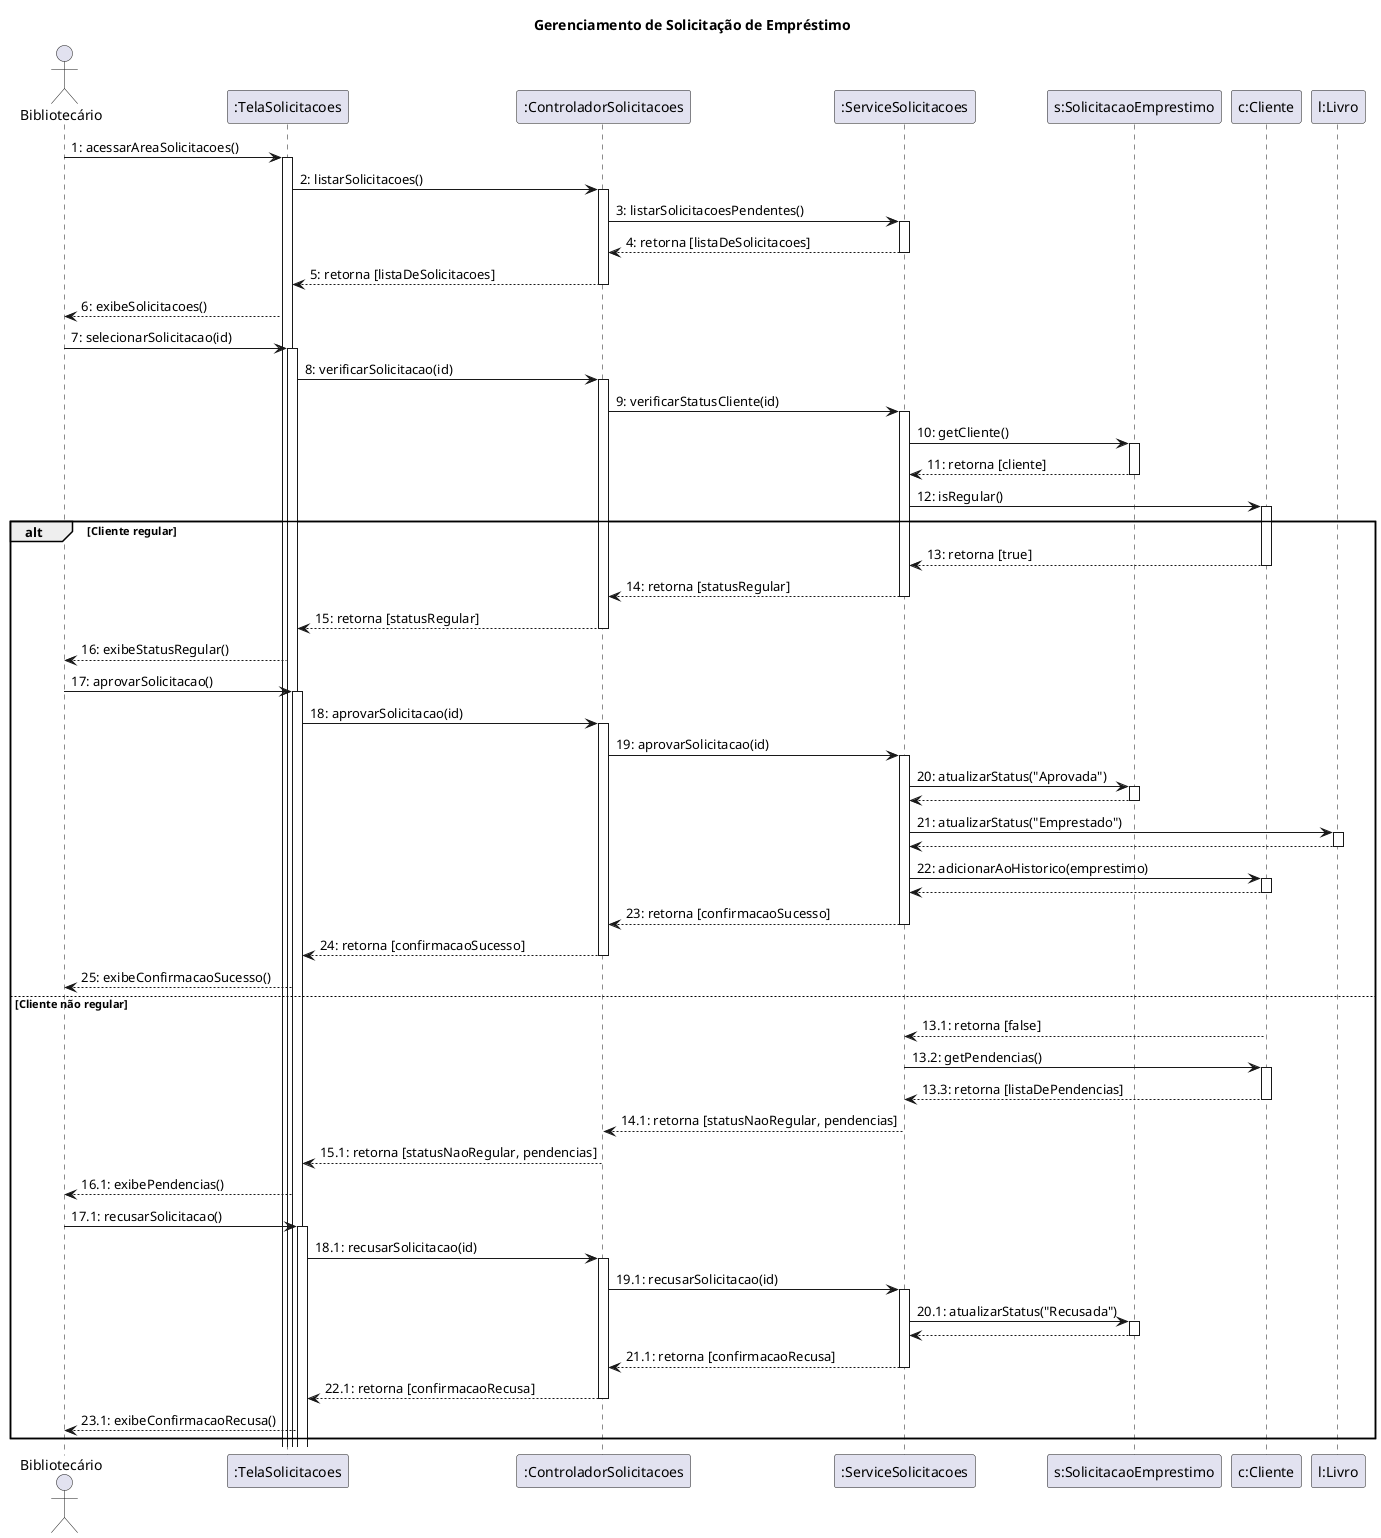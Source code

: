 @startuml
' Definição de título e participantes
title Gerenciamento de Solicitação de Empréstimo

actor Bibliotecário
participant ":TelaSolicitacoes" as Tela
participant ":ControladorSolicitacoes" as Controlador
participant ":ServiceSolicitacoes" as Service
participant "s:SolicitacaoEmprestimo" as Solicitacao
participant "c:Cliente" as Cliente
participant "l:Livro" as Livro

' Início da sequência
Bibliotecário -> Tela ++ : 1: acessarAreaSolicitacoes()
Tela -> Controlador ++ : 2: listarSolicitacoes()
Controlador -> Service ++ : 3: listarSolicitacoesPendentes()
Service --> Controlador -- : 4: retorna [listaDeSolicitacoes]
Controlador --> Tela -- : 5: retorna [listaDeSolicitacoes]
Tela --> Bibliotecário : 6: exibeSolicitacoes()

Bibliotecário -> Tela ++ : 7: selecionarSolicitacao(id)
Tela -> Controlador ++ : 8: verificarSolicitacao(id)
Controlador -> Service ++ : 9: verificarStatusCliente(id)
Service -> Solicitacao ++ : 10: getCliente()
Solicitacao --> Service -- : 11: retorna [cliente]
Service -> Cliente ++ : 12: isRegular()

' Bloco de fluxo alternativo (alt/else)
alt Cliente regular
    Cliente --> Service -- : 13: retorna [true]
    Service --> Controlador -- : 14: retorna [statusRegular]
    Controlador --> Tela -- : 15: retorna [statusRegular]
    Tela --> Bibliotecário : 16: exibeStatusRegular()
    
    Bibliotecário -> Tela ++ : 17: aprovarSolicitacao()
    Tela -> Controlador ++ : 18: aprovarSolicitacao(id)
    Controlador -> Service ++ : 19: aprovarSolicitacao(id)
    
    Service -> Solicitacao ++ : 20: atualizarStatus("Aprovada")
    Solicitacao --> Service --
    Service -> Livro ++ : 21: atualizarStatus("Emprestado")
    Livro --> Service --
    Service -> Cliente ++ : 22: adicionarAoHistorico(emprestimo)
    Cliente --> Service --

    Service --> Controlador -- : 23: retorna [confirmacaoSucesso]
    Controlador --> Tela -- : 24: retorna [confirmacaoSucesso]
    Tela --> Bibliotecário : 25: exibeConfirmacaoSucesso()

else Cliente não regular
    Cliente --> Service -- : 13.1: retorna [false]
    Service -> Cliente ++ : 13.2: getPendencias()
    Cliente --> Service -- : 13.3: retorna [listaDePendencias]
    Service --> Controlador -- : 14.1: retorna [statusNaoRegular, pendencias]
    Controlador --> Tela -- : 15.1: retorna [statusNaoRegular, pendencias]
    Tela --> Bibliotecário : 16.1: exibePendencias()

    Bibliotecário -> Tela ++ : 17.1: recusarSolicitacao()
    Tela -> Controlador ++ : 18.1: recusarSolicitacao(id)
    Controlador -> Service ++ : 19.1: recusarSolicitacao(id)
    Service -> Solicitacao ++ : 20.1: atualizarStatus("Recusada")
    Solicitacao --> Service --
    
    Service --> Controlador -- : 21.1: retorna [confirmacaoRecusa]
    Controlador --> Tela -- : 22.1: retorna [confirmacaoRecusa]
    Tela --> Bibliotecário : 23.1: exibeConfirmacaoRecusa()
end

@enduml